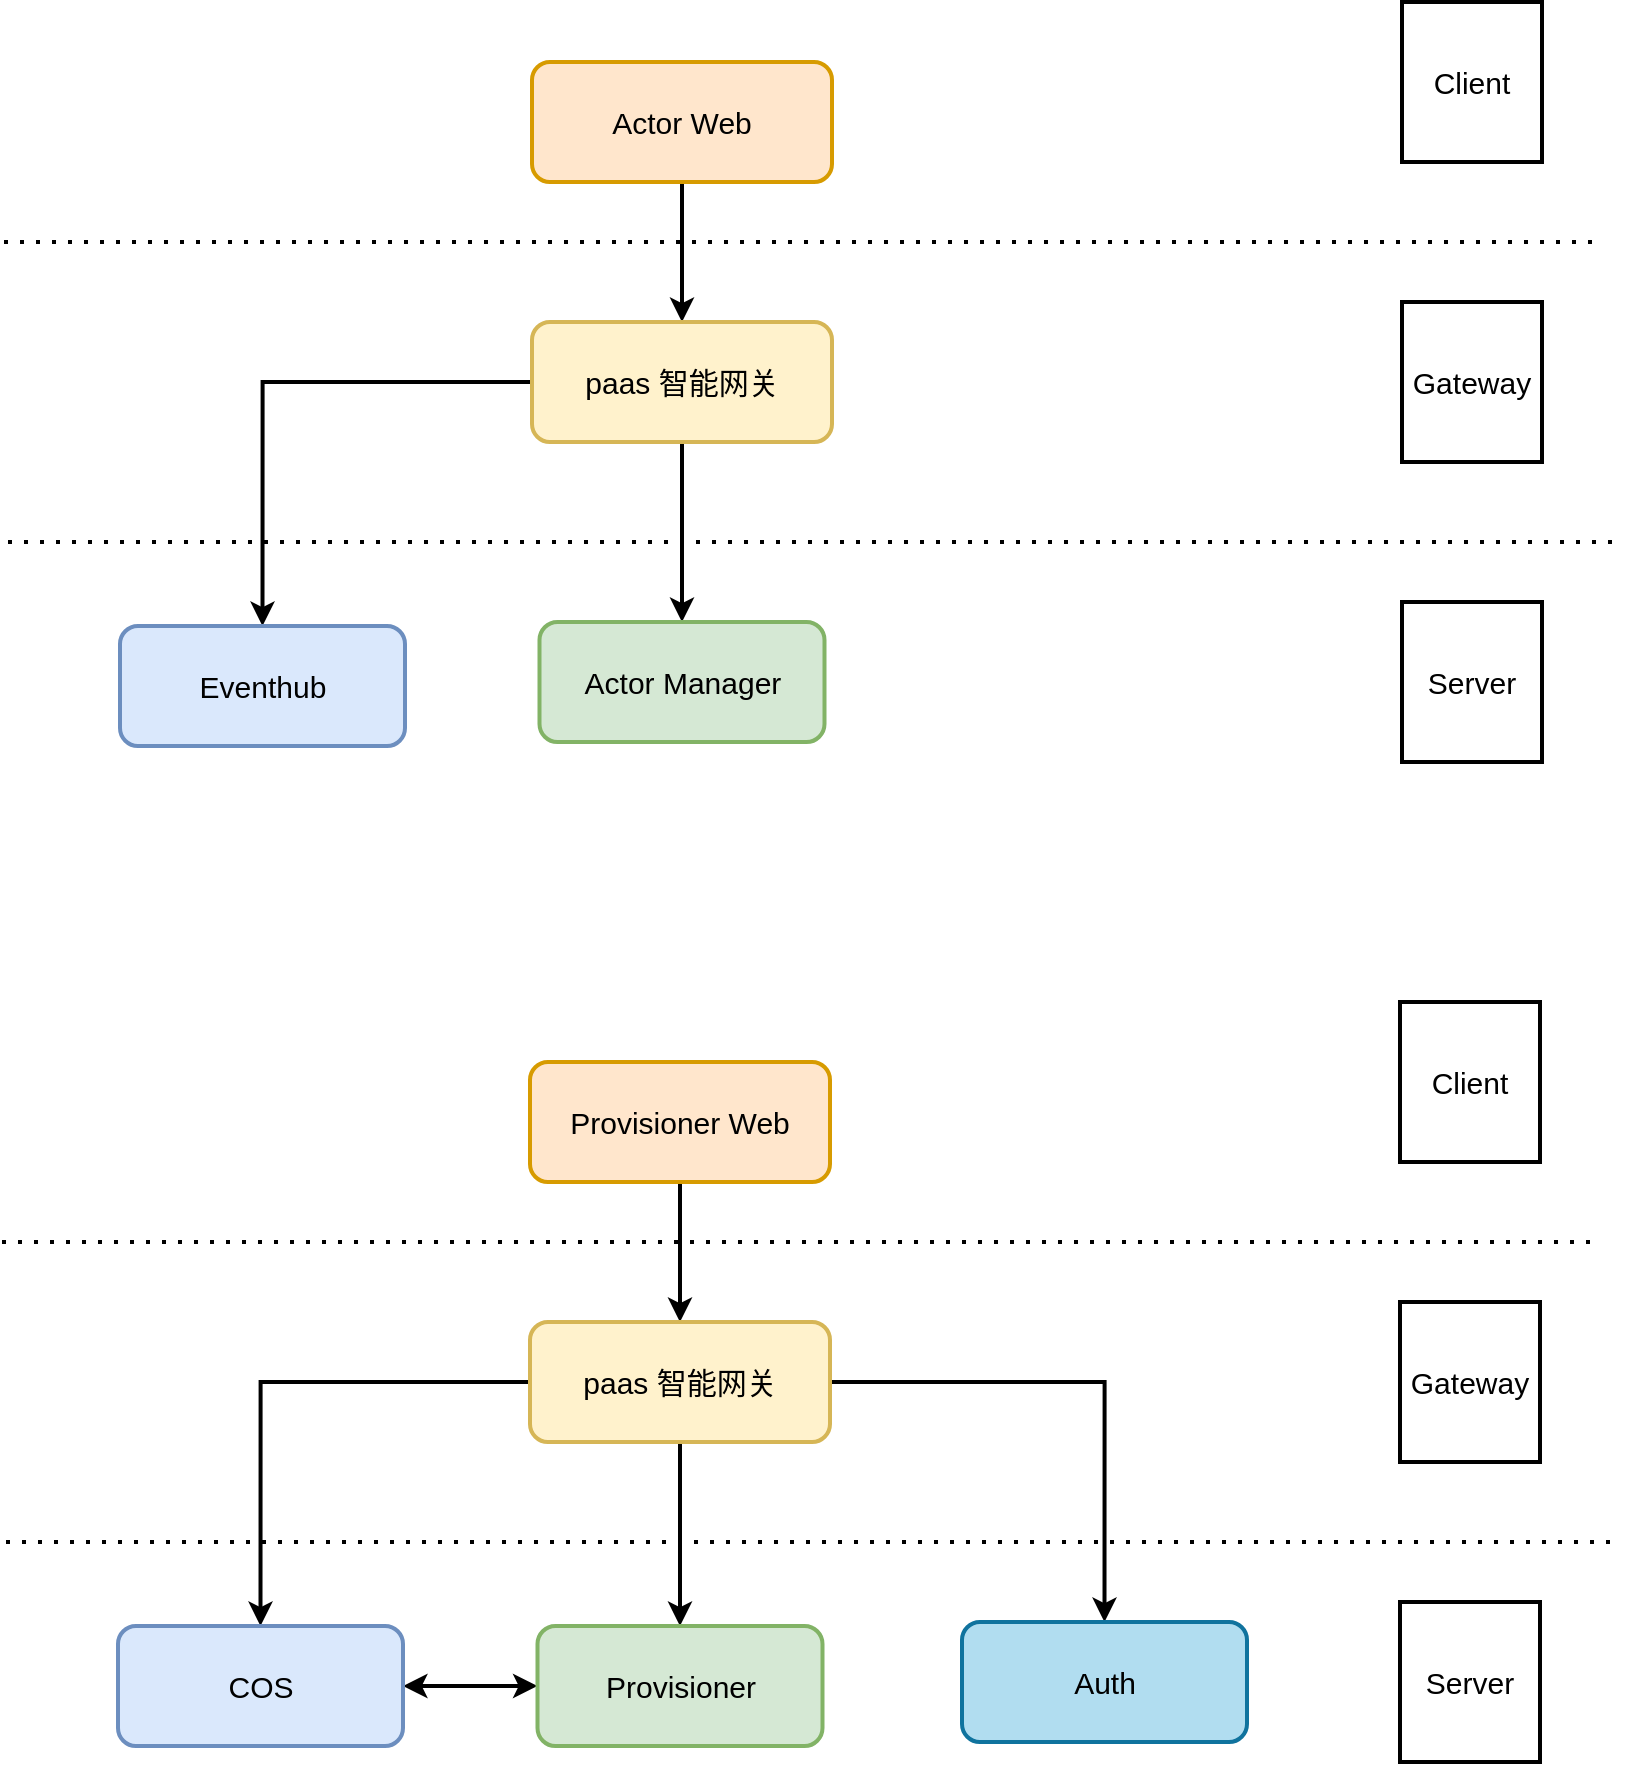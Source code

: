 <mxfile version="16.5.6" type="github">
  <diagram id="3-svAJYzeYw0dNSFaixx" name="Page-1">
    <mxGraphModel dx="1236" dy="809" grid="0" gridSize="10" guides="1" tooltips="1" connect="1" arrows="1" fold="1" page="1" pageScale="1" pageWidth="1200" pageHeight="1920" math="0" shadow="0">
      <root>
        <mxCell id="0" />
        <mxCell id="1" parent="0" />
        <mxCell id="Lgb1SK-SHxEvMFRNT5PB-10" style="edgeStyle=orthogonalEdgeStyle;rounded=0;orthogonalLoop=1;jettySize=auto;html=1;exitX=0.5;exitY=1;exitDx=0;exitDy=0;entryX=0.5;entryY=0;entryDx=0;entryDy=0;fontSize=15;strokeWidth=2;" edge="1" parent="1" source="Lgb1SK-SHxEvMFRNT5PB-1" target="Lgb1SK-SHxEvMFRNT5PB-2">
          <mxGeometry relative="1" as="geometry" />
        </mxCell>
        <mxCell id="Lgb1SK-SHxEvMFRNT5PB-1" value="&lt;font style=&quot;font-size: 15px&quot;&gt;Actor Web&lt;/font&gt;" style="rounded=1;whiteSpace=wrap;html=1;strokeWidth=2;fillColor=#ffe6cc;strokeColor=#d79b00;" vertex="1" parent="1">
          <mxGeometry x="425" y="80" width="150" height="60" as="geometry" />
        </mxCell>
        <mxCell id="Lgb1SK-SHxEvMFRNT5PB-11" style="edgeStyle=orthogonalEdgeStyle;rounded=0;orthogonalLoop=1;jettySize=auto;html=1;fontSize=15;entryX=0.5;entryY=0;entryDx=0;entryDy=0;strokeWidth=2;" edge="1" parent="1" source="Lgb1SK-SHxEvMFRNT5PB-2" target="Lgb1SK-SHxEvMFRNT5PB-3">
          <mxGeometry relative="1" as="geometry">
            <mxPoint x="500" y="310" as="targetPoint" />
          </mxGeometry>
        </mxCell>
        <mxCell id="Lgb1SK-SHxEvMFRNT5PB-15" style="edgeStyle=orthogonalEdgeStyle;rounded=0;orthogonalLoop=1;jettySize=auto;html=1;entryX=0.5;entryY=0;entryDx=0;entryDy=0;fontSize=15;strokeWidth=2;" edge="1" parent="1" source="Lgb1SK-SHxEvMFRNT5PB-2" target="Lgb1SK-SHxEvMFRNT5PB-14">
          <mxGeometry relative="1" as="geometry" />
        </mxCell>
        <mxCell id="Lgb1SK-SHxEvMFRNT5PB-2" value="&lt;font style=&quot;font-size: 15px&quot;&gt;paas 智能网关&lt;/font&gt;" style="rounded=1;whiteSpace=wrap;html=1;strokeWidth=2;fillColor=#fff2cc;strokeColor=#d6b656;" vertex="1" parent="1">
          <mxGeometry x="425" y="210" width="150" height="60" as="geometry" />
        </mxCell>
        <mxCell id="Lgb1SK-SHxEvMFRNT5PB-3" value="&lt;span style=&quot;font-size: 15px&quot;&gt;Actor Manager&lt;/span&gt;" style="rounded=1;whiteSpace=wrap;html=1;strokeWidth=2;fillColor=#d5e8d4;strokeColor=#82b366;" vertex="1" parent="1">
          <mxGeometry x="428.75" y="360" width="142.5" height="60" as="geometry" />
        </mxCell>
        <mxCell id="Lgb1SK-SHxEvMFRNT5PB-5" value="" style="endArrow=none;dashed=1;html=1;dashPattern=1 3;strokeWidth=2;rounded=0;" edge="1" parent="1">
          <mxGeometry width="50" height="50" relative="1" as="geometry">
            <mxPoint x="161" y="170" as="sourcePoint" />
            <mxPoint x="960" y="170" as="targetPoint" />
          </mxGeometry>
        </mxCell>
        <mxCell id="Lgb1SK-SHxEvMFRNT5PB-6" value="" style="endArrow=none;dashed=1;html=1;dashPattern=1 3;strokeWidth=2;rounded=0;" edge="1" parent="1">
          <mxGeometry width="50" height="50" relative="1" as="geometry">
            <mxPoint x="163" y="320" as="sourcePoint" />
            <mxPoint x="970" y="320" as="targetPoint" />
          </mxGeometry>
        </mxCell>
        <mxCell id="Lgb1SK-SHxEvMFRNT5PB-7" value="&lt;span style=&quot;font-size: 15px&quot;&gt;Gateway&lt;/span&gt;" style="rounded=0;whiteSpace=wrap;html=1;strokeWidth=2;" vertex="1" parent="1">
          <mxGeometry x="860" y="200" width="70" height="80" as="geometry" />
        </mxCell>
        <mxCell id="Lgb1SK-SHxEvMFRNT5PB-8" value="&lt;span style=&quot;font-size: 15px&quot;&gt;Server&lt;/span&gt;" style="rounded=0;whiteSpace=wrap;html=1;strokeWidth=2;" vertex="1" parent="1">
          <mxGeometry x="860" y="350" width="70" height="80" as="geometry" />
        </mxCell>
        <mxCell id="Lgb1SK-SHxEvMFRNT5PB-9" value="&lt;span style=&quot;font-size: 15px&quot;&gt;Client&lt;/span&gt;" style="rounded=0;whiteSpace=wrap;html=1;strokeWidth=2;" vertex="1" parent="1">
          <mxGeometry x="860" y="50" width="70" height="80" as="geometry" />
        </mxCell>
        <mxCell id="Lgb1SK-SHxEvMFRNT5PB-14" value="&lt;span style=&quot;font-size: 15px&quot;&gt;Eventhub&lt;/span&gt;" style="rounded=1;whiteSpace=wrap;html=1;strokeWidth=2;fillColor=#dae8fc;strokeColor=#6c8ebf;" vertex="1" parent="1">
          <mxGeometry x="219" y="362" width="142.5" height="60" as="geometry" />
        </mxCell>
        <mxCell id="Lgb1SK-SHxEvMFRNT5PB-16" style="edgeStyle=orthogonalEdgeStyle;rounded=0;orthogonalLoop=1;jettySize=auto;html=1;exitX=0.5;exitY=1;exitDx=0;exitDy=0;entryX=0.5;entryY=0;entryDx=0;entryDy=0;fontSize=15;strokeWidth=2;" edge="1" parent="1" source="Lgb1SK-SHxEvMFRNT5PB-17" target="Lgb1SK-SHxEvMFRNT5PB-20">
          <mxGeometry relative="1" as="geometry" />
        </mxCell>
        <mxCell id="Lgb1SK-SHxEvMFRNT5PB-17" value="&lt;font style=&quot;font-size: 15px&quot;&gt;Provisioner Web&lt;/font&gt;" style="rounded=1;whiteSpace=wrap;html=1;strokeWidth=2;fillColor=#ffe6cc;strokeColor=#d79b00;" vertex="1" parent="1">
          <mxGeometry x="424" y="580" width="150" height="60" as="geometry" />
        </mxCell>
        <mxCell id="Lgb1SK-SHxEvMFRNT5PB-18" style="edgeStyle=orthogonalEdgeStyle;rounded=0;orthogonalLoop=1;jettySize=auto;html=1;fontSize=15;entryX=0.5;entryY=0;entryDx=0;entryDy=0;strokeWidth=2;" edge="1" parent="1" source="Lgb1SK-SHxEvMFRNT5PB-20" target="Lgb1SK-SHxEvMFRNT5PB-21">
          <mxGeometry relative="1" as="geometry">
            <mxPoint x="499" y="810" as="targetPoint" />
          </mxGeometry>
        </mxCell>
        <mxCell id="Lgb1SK-SHxEvMFRNT5PB-19" style="edgeStyle=orthogonalEdgeStyle;rounded=0;orthogonalLoop=1;jettySize=auto;html=1;entryX=0.5;entryY=0;entryDx=0;entryDy=0;fontSize=15;strokeWidth=2;" edge="1" parent="1" source="Lgb1SK-SHxEvMFRNT5PB-20" target="Lgb1SK-SHxEvMFRNT5PB-27">
          <mxGeometry relative="1" as="geometry" />
        </mxCell>
        <mxCell id="Lgb1SK-SHxEvMFRNT5PB-29" style="edgeStyle=orthogonalEdgeStyle;rounded=0;orthogonalLoop=1;jettySize=auto;html=1;entryX=0.5;entryY=0;entryDx=0;entryDy=0;fontSize=15;strokeWidth=2;" edge="1" parent="1" source="Lgb1SK-SHxEvMFRNT5PB-20" target="Lgb1SK-SHxEvMFRNT5PB-28">
          <mxGeometry relative="1" as="geometry" />
        </mxCell>
        <mxCell id="Lgb1SK-SHxEvMFRNT5PB-20" value="&lt;font style=&quot;font-size: 15px&quot;&gt;paas 智能网关&lt;/font&gt;" style="rounded=1;whiteSpace=wrap;html=1;strokeWidth=2;fillColor=#fff2cc;strokeColor=#d6b656;" vertex="1" parent="1">
          <mxGeometry x="424" y="710" width="150" height="60" as="geometry" />
        </mxCell>
        <mxCell id="Lgb1SK-SHxEvMFRNT5PB-30" style="edgeStyle=orthogonalEdgeStyle;rounded=0;orthogonalLoop=1;jettySize=auto;html=1;entryX=1;entryY=0.5;entryDx=0;entryDy=0;fontSize=15;strokeWidth=2;startArrow=classic;startFill=1;" edge="1" parent="1" source="Lgb1SK-SHxEvMFRNT5PB-21" target="Lgb1SK-SHxEvMFRNT5PB-27">
          <mxGeometry relative="1" as="geometry" />
        </mxCell>
        <mxCell id="Lgb1SK-SHxEvMFRNT5PB-21" value="&lt;span style=&quot;font-size: 15px&quot;&gt;Provisioner&lt;/span&gt;" style="rounded=1;whiteSpace=wrap;html=1;strokeWidth=2;fillColor=#d5e8d4;strokeColor=#82b366;" vertex="1" parent="1">
          <mxGeometry x="427.75" y="862" width="142.5" height="60" as="geometry" />
        </mxCell>
        <mxCell id="Lgb1SK-SHxEvMFRNT5PB-22" value="" style="endArrow=none;dashed=1;html=1;dashPattern=1 3;strokeWidth=2;rounded=0;" edge="1" parent="1">
          <mxGeometry width="50" height="50" relative="1" as="geometry">
            <mxPoint x="160" y="670" as="sourcePoint" />
            <mxPoint x="959" y="670" as="targetPoint" />
          </mxGeometry>
        </mxCell>
        <mxCell id="Lgb1SK-SHxEvMFRNT5PB-23" value="" style="endArrow=none;dashed=1;html=1;dashPattern=1 3;strokeWidth=2;rounded=0;" edge="1" parent="1">
          <mxGeometry width="50" height="50" relative="1" as="geometry">
            <mxPoint x="162" y="820" as="sourcePoint" />
            <mxPoint x="969" y="820" as="targetPoint" />
          </mxGeometry>
        </mxCell>
        <mxCell id="Lgb1SK-SHxEvMFRNT5PB-24" value="&lt;span style=&quot;font-size: 15px&quot;&gt;Gateway&lt;/span&gt;" style="rounded=0;whiteSpace=wrap;html=1;strokeWidth=2;" vertex="1" parent="1">
          <mxGeometry x="859" y="700" width="70" height="80" as="geometry" />
        </mxCell>
        <mxCell id="Lgb1SK-SHxEvMFRNT5PB-25" value="&lt;span style=&quot;font-size: 15px&quot;&gt;Server&lt;/span&gt;" style="rounded=0;whiteSpace=wrap;html=1;strokeWidth=2;" vertex="1" parent="1">
          <mxGeometry x="859" y="850" width="70" height="80" as="geometry" />
        </mxCell>
        <mxCell id="Lgb1SK-SHxEvMFRNT5PB-26" value="&lt;span style=&quot;font-size: 15px&quot;&gt;Client&lt;/span&gt;" style="rounded=0;whiteSpace=wrap;html=1;strokeWidth=2;" vertex="1" parent="1">
          <mxGeometry x="859" y="550" width="70" height="80" as="geometry" />
        </mxCell>
        <mxCell id="Lgb1SK-SHxEvMFRNT5PB-27" value="&lt;span style=&quot;font-size: 15px&quot;&gt;COS&lt;/span&gt;" style="rounded=1;whiteSpace=wrap;html=1;strokeWidth=2;fillColor=#dae8fc;strokeColor=#6c8ebf;" vertex="1" parent="1">
          <mxGeometry x="218" y="862" width="142.5" height="60" as="geometry" />
        </mxCell>
        <mxCell id="Lgb1SK-SHxEvMFRNT5PB-28" value="&lt;span style=&quot;font-size: 15px&quot;&gt;Auth&lt;/span&gt;" style="rounded=1;whiteSpace=wrap;html=1;strokeWidth=2;fillColor=#b1ddf0;strokeColor=#10739e;" vertex="1" parent="1">
          <mxGeometry x="640" y="860" width="142.5" height="60" as="geometry" />
        </mxCell>
      </root>
    </mxGraphModel>
  </diagram>
</mxfile>
